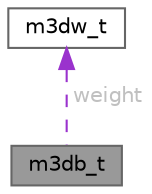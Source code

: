 digraph "m3db_t"
{
 // LATEX_PDF_SIZE
  bgcolor="transparent";
  edge [fontname=Helvetica,fontsize=10,labelfontname=Helvetica,labelfontsize=10];
  node [fontname=Helvetica,fontsize=10,shape=box,height=0.2,width=0.4];
  Node1 [id="Node000001",label="m3db_t",height=0.2,width=0.4,color="gray40", fillcolor="grey60", style="filled", fontcolor="black",tooltip=" "];
  Node2 -> Node1 [id="edge1_Node000001_Node000002",dir="back",color="darkorchid3",style="dashed",tooltip=" ",label=" weight",fontcolor="grey" ];
  Node2 [id="Node000002",label="m3dw_t",height=0.2,width=0.4,color="gray40", fillcolor="white", style="filled",URL="$structm3dw__t.html",tooltip=" "];
}
